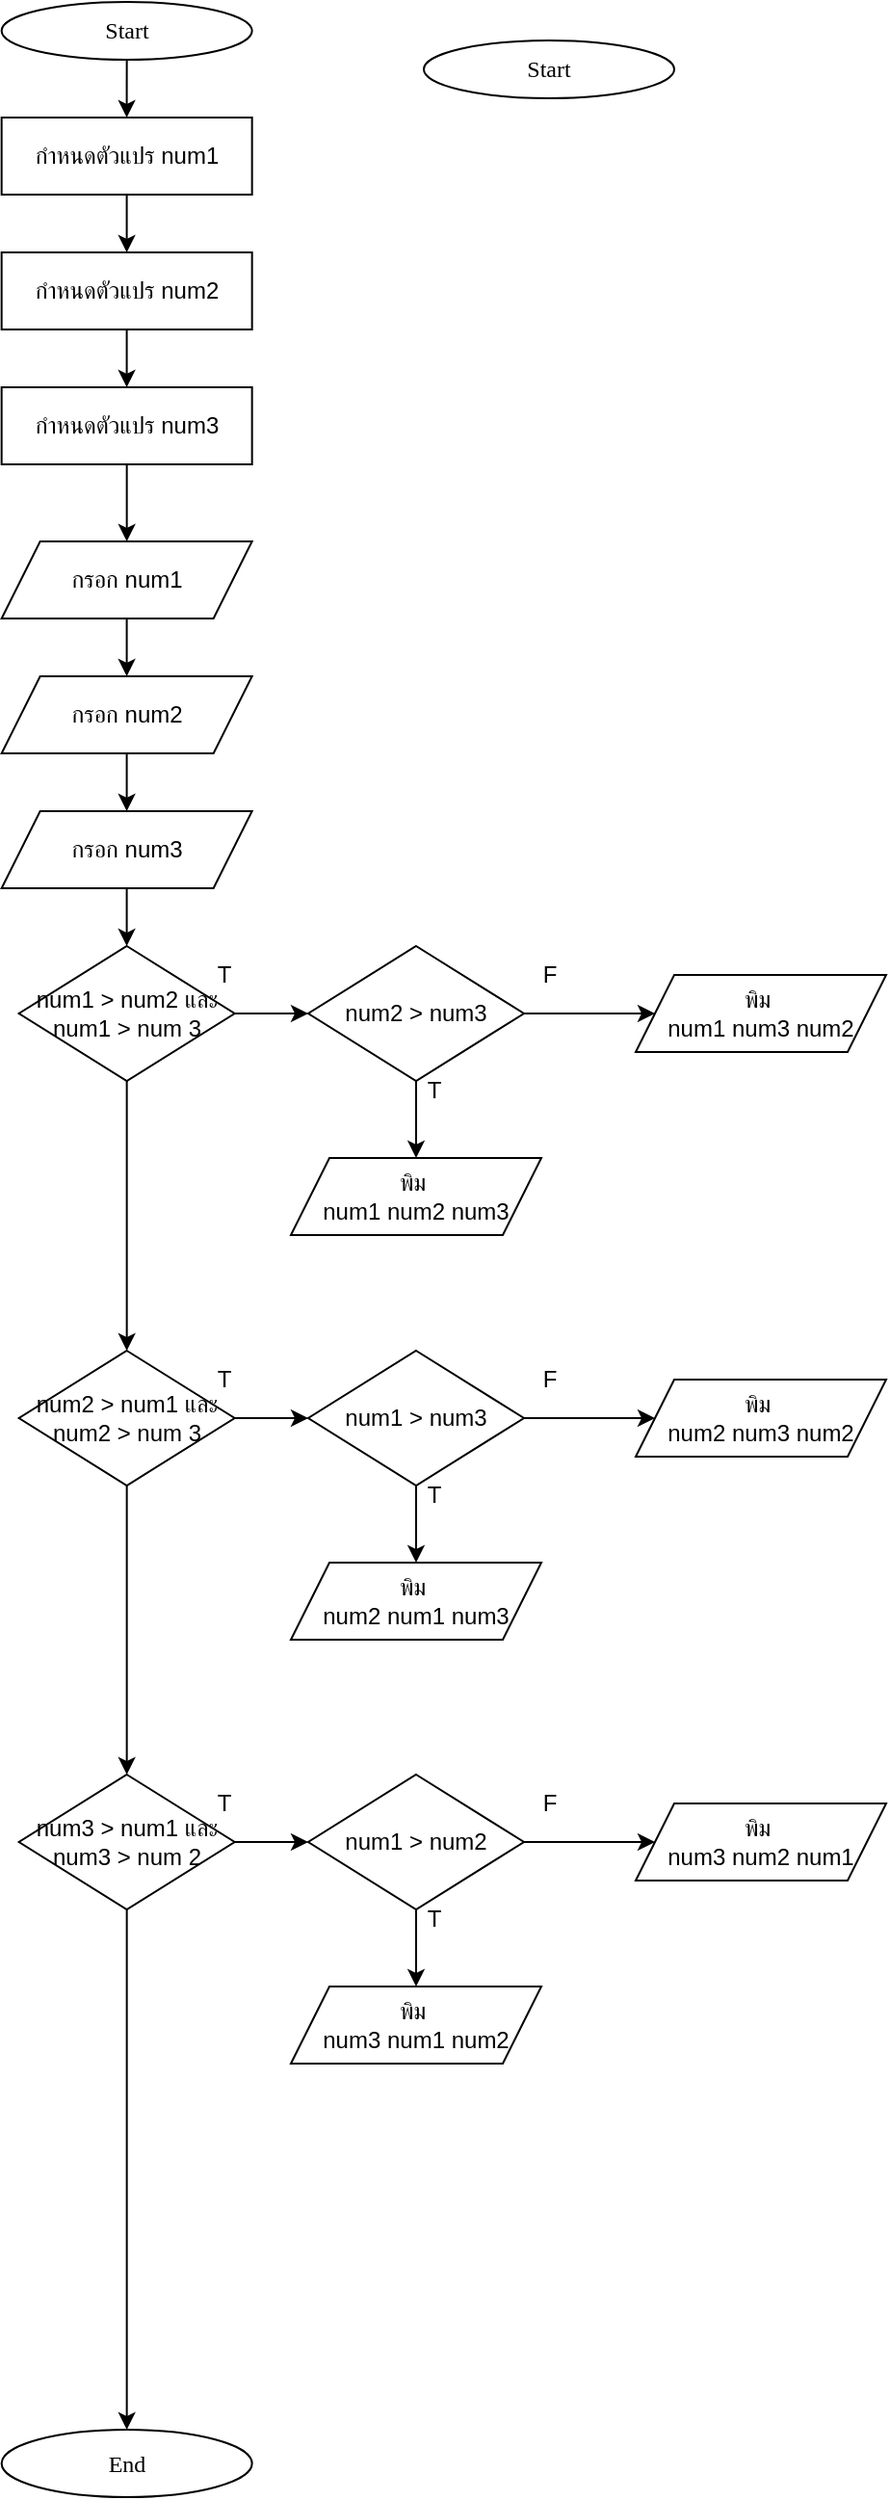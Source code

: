 <mxfile version="24.9.0">
  <diagram name="Page-1" id="am-oiEXU-2CgiihYphID">
    <mxGraphModel dx="2153" dy="706" grid="1" gridSize="10" guides="1" tooltips="1" connect="1" arrows="1" fold="1" page="1" pageScale="1" pageWidth="850" pageHeight="1100" math="0" shadow="0">
      <root>
        <mxCell id="0" />
        <mxCell id="1" parent="0" />
        <mxCell id="r2GQ61UGdVES13xG0Zt3-8" value="" style="edgeStyle=orthogonalEdgeStyle;rounded=0;orthogonalLoop=1;jettySize=auto;html=1;" edge="1" parent="1" source="r2GQ61UGdVES13xG0Zt3-1" target="r2GQ61UGdVES13xG0Zt3-7">
          <mxGeometry relative="1" as="geometry" />
        </mxCell>
        <mxCell id="r2GQ61UGdVES13xG0Zt3-1" value="&lt;font data-font-src=&quot;https://fonts.googleapis.com/css?family=Sarabun&quot; face=&quot;Sarabun&quot;&gt;Start&lt;/font&gt;" style="ellipse;whiteSpace=wrap;html=1;" vertex="1" parent="1">
          <mxGeometry x="-619.17" y="50" width="130" height="30" as="geometry" />
        </mxCell>
        <mxCell id="r2GQ61UGdVES13xG0Zt3-6" value="&lt;font data-font-src=&quot;https://fonts.googleapis.com/css?family=Sarabun&quot; face=&quot;Sarabun&quot;&gt;Start&lt;/font&gt;" style="ellipse;whiteSpace=wrap;html=1;" vertex="1" parent="1">
          <mxGeometry x="-400.0" y="70" width="130" height="30" as="geometry" />
        </mxCell>
        <mxCell id="r2GQ61UGdVES13xG0Zt3-10" value="" style="edgeStyle=orthogonalEdgeStyle;rounded=0;orthogonalLoop=1;jettySize=auto;html=1;" edge="1" parent="1" source="r2GQ61UGdVES13xG0Zt3-7" target="r2GQ61UGdVES13xG0Zt3-9">
          <mxGeometry relative="1" as="geometry" />
        </mxCell>
        <mxCell id="r2GQ61UGdVES13xG0Zt3-7" value="กำหนดตัวแปร num1" style="rounded=0;whiteSpace=wrap;html=1;" vertex="1" parent="1">
          <mxGeometry x="-619.17" y="110" width="130" height="40" as="geometry" />
        </mxCell>
        <mxCell id="r2GQ61UGdVES13xG0Zt3-12" value="" style="edgeStyle=orthogonalEdgeStyle;rounded=0;orthogonalLoop=1;jettySize=auto;html=1;" edge="1" parent="1" source="r2GQ61UGdVES13xG0Zt3-9" target="r2GQ61UGdVES13xG0Zt3-11">
          <mxGeometry relative="1" as="geometry" />
        </mxCell>
        <mxCell id="r2GQ61UGdVES13xG0Zt3-9" value="กำหนดตัวแปร num2" style="rounded=0;whiteSpace=wrap;html=1;" vertex="1" parent="1">
          <mxGeometry x="-619.17" y="180" width="130" height="40" as="geometry" />
        </mxCell>
        <mxCell id="r2GQ61UGdVES13xG0Zt3-14" value="" style="edgeStyle=orthogonalEdgeStyle;rounded=0;orthogonalLoop=1;jettySize=auto;html=1;" edge="1" parent="1" source="r2GQ61UGdVES13xG0Zt3-11" target="r2GQ61UGdVES13xG0Zt3-13">
          <mxGeometry relative="1" as="geometry" />
        </mxCell>
        <mxCell id="r2GQ61UGdVES13xG0Zt3-11" value="กำหนดตัวแปร num3" style="rounded=0;whiteSpace=wrap;html=1;" vertex="1" parent="1">
          <mxGeometry x="-619.17" y="250" width="130" height="40" as="geometry" />
        </mxCell>
        <mxCell id="r2GQ61UGdVES13xG0Zt3-16" value="" style="edgeStyle=orthogonalEdgeStyle;rounded=0;orthogonalLoop=1;jettySize=auto;html=1;" edge="1" parent="1" source="r2GQ61UGdVES13xG0Zt3-13" target="r2GQ61UGdVES13xG0Zt3-15">
          <mxGeometry relative="1" as="geometry" />
        </mxCell>
        <mxCell id="r2GQ61UGdVES13xG0Zt3-13" value="กรอก num1" style="shape=parallelogram;perimeter=parallelogramPerimeter;whiteSpace=wrap;html=1;fixedSize=1;" vertex="1" parent="1">
          <mxGeometry x="-619.17" y="330" width="130" height="40" as="geometry" />
        </mxCell>
        <mxCell id="r2GQ61UGdVES13xG0Zt3-18" value="" style="edgeStyle=orthogonalEdgeStyle;rounded=0;orthogonalLoop=1;jettySize=auto;html=1;" edge="1" parent="1" source="r2GQ61UGdVES13xG0Zt3-15" target="r2GQ61UGdVES13xG0Zt3-17">
          <mxGeometry relative="1" as="geometry" />
        </mxCell>
        <mxCell id="r2GQ61UGdVES13xG0Zt3-15" value="กรอก num2" style="shape=parallelogram;perimeter=parallelogramPerimeter;whiteSpace=wrap;html=1;fixedSize=1;" vertex="1" parent="1">
          <mxGeometry x="-619.17" y="400" width="130" height="40" as="geometry" />
        </mxCell>
        <mxCell id="r2GQ61UGdVES13xG0Zt3-20" value="" style="edgeStyle=orthogonalEdgeStyle;rounded=0;orthogonalLoop=1;jettySize=auto;html=1;" edge="1" parent="1" source="r2GQ61UGdVES13xG0Zt3-17" target="r2GQ61UGdVES13xG0Zt3-19">
          <mxGeometry relative="1" as="geometry" />
        </mxCell>
        <mxCell id="r2GQ61UGdVES13xG0Zt3-17" value="กรอก num3" style="shape=parallelogram;perimeter=parallelogramPerimeter;whiteSpace=wrap;html=1;fixedSize=1;" vertex="1" parent="1">
          <mxGeometry x="-619.17" y="470" width="130" height="40" as="geometry" />
        </mxCell>
        <mxCell id="r2GQ61UGdVES13xG0Zt3-22" value="" style="edgeStyle=orthogonalEdgeStyle;rounded=0;orthogonalLoop=1;jettySize=auto;html=1;" edge="1" parent="1" source="r2GQ61UGdVES13xG0Zt3-19" target="r2GQ61UGdVES13xG0Zt3-21">
          <mxGeometry relative="1" as="geometry" />
        </mxCell>
        <mxCell id="r2GQ61UGdVES13xG0Zt3-53" style="edgeStyle=orthogonalEdgeStyle;rounded=0;orthogonalLoop=1;jettySize=auto;html=1;entryX=0.5;entryY=0;entryDx=0;entryDy=0;" edge="1" parent="1" source="r2GQ61UGdVES13xG0Zt3-19" target="r2GQ61UGdVES13xG0Zt3-32">
          <mxGeometry relative="1" as="geometry" />
        </mxCell>
        <mxCell id="r2GQ61UGdVES13xG0Zt3-19" value="num1 &amp;gt; num2 และ&lt;div&gt;num1 &amp;gt; num 3&lt;/div&gt;" style="rhombus;whiteSpace=wrap;html=1;" vertex="1" parent="1">
          <mxGeometry x="-610.17" y="540" width="112" height="70" as="geometry" />
        </mxCell>
        <mxCell id="r2GQ61UGdVES13xG0Zt3-26" value="" style="edgeStyle=orthogonalEdgeStyle;rounded=0;orthogonalLoop=1;jettySize=auto;html=1;" edge="1" parent="1" source="r2GQ61UGdVES13xG0Zt3-21" target="r2GQ61UGdVES13xG0Zt3-23">
          <mxGeometry relative="1" as="geometry" />
        </mxCell>
        <mxCell id="r2GQ61UGdVES13xG0Zt3-28" value="" style="edgeStyle=orthogonalEdgeStyle;rounded=0;orthogonalLoop=1;jettySize=auto;html=1;" edge="1" parent="1" source="r2GQ61UGdVES13xG0Zt3-21" target="r2GQ61UGdVES13xG0Zt3-25">
          <mxGeometry relative="1" as="geometry" />
        </mxCell>
        <mxCell id="r2GQ61UGdVES13xG0Zt3-21" value="num2 &amp;gt; num3" style="rhombus;whiteSpace=wrap;html=1;" vertex="1" parent="1">
          <mxGeometry x="-460" y="540" width="112" height="70" as="geometry" />
        </mxCell>
        <mxCell id="r2GQ61UGdVES13xG0Zt3-23" value="พิม&amp;nbsp;&lt;div&gt;num1 num2 num3&lt;/div&gt;" style="shape=parallelogram;perimeter=parallelogramPerimeter;whiteSpace=wrap;html=1;fixedSize=1;" vertex="1" parent="1">
          <mxGeometry x="-469.0" y="650" width="130" height="40" as="geometry" />
        </mxCell>
        <mxCell id="r2GQ61UGdVES13xG0Zt3-24" value="T" style="text;html=1;align=center;verticalAlign=middle;resizable=0;points=[];autosize=1;strokeColor=none;fillColor=none;" vertex="1" parent="1">
          <mxGeometry x="-519.17" y="540" width="30" height="30" as="geometry" />
        </mxCell>
        <mxCell id="r2GQ61UGdVES13xG0Zt3-25" value="พิม&amp;nbsp;&lt;div&gt;num1 num3 num2&lt;/div&gt;" style="shape=parallelogram;perimeter=parallelogramPerimeter;whiteSpace=wrap;html=1;fixedSize=1;" vertex="1" parent="1">
          <mxGeometry x="-290.0" y="555" width="130" height="40" as="geometry" />
        </mxCell>
        <mxCell id="r2GQ61UGdVES13xG0Zt3-27" value="T" style="text;html=1;align=center;verticalAlign=middle;resizable=0;points=[];autosize=1;strokeColor=none;fillColor=none;" vertex="1" parent="1">
          <mxGeometry x="-410.0" y="600" width="30" height="30" as="geometry" />
        </mxCell>
        <mxCell id="r2GQ61UGdVES13xG0Zt3-29" value="F" style="text;html=1;align=center;verticalAlign=middle;resizable=0;points=[];autosize=1;strokeColor=none;fillColor=none;" vertex="1" parent="1">
          <mxGeometry x="-350.0" y="540" width="30" height="30" as="geometry" />
        </mxCell>
        <mxCell id="r2GQ61UGdVES13xG0Zt3-31" value="" style="edgeStyle=orthogonalEdgeStyle;rounded=0;orthogonalLoop=1;jettySize=auto;html=1;" edge="1" source="r2GQ61UGdVES13xG0Zt3-32" target="r2GQ61UGdVES13xG0Zt3-35" parent="1">
          <mxGeometry relative="1" as="geometry" />
        </mxCell>
        <mxCell id="r2GQ61UGdVES13xG0Zt3-65" style="edgeStyle=orthogonalEdgeStyle;rounded=0;orthogonalLoop=1;jettySize=auto;html=1;entryX=0.5;entryY=0;entryDx=0;entryDy=0;" edge="1" parent="1" source="r2GQ61UGdVES13xG0Zt3-32" target="r2GQ61UGdVES13xG0Zt3-55">
          <mxGeometry relative="1" as="geometry" />
        </mxCell>
        <mxCell id="r2GQ61UGdVES13xG0Zt3-32" value="num2 &amp;gt; num1 และ&lt;div&gt;num2 &amp;gt; num 3&lt;/div&gt;" style="rhombus;whiteSpace=wrap;html=1;" vertex="1" parent="1">
          <mxGeometry x="-610.17" y="750" width="112" height="70" as="geometry" />
        </mxCell>
        <mxCell id="r2GQ61UGdVES13xG0Zt3-33" value="" style="edgeStyle=orthogonalEdgeStyle;rounded=0;orthogonalLoop=1;jettySize=auto;html=1;" edge="1" source="r2GQ61UGdVES13xG0Zt3-35" target="r2GQ61UGdVES13xG0Zt3-36" parent="1">
          <mxGeometry relative="1" as="geometry" />
        </mxCell>
        <mxCell id="r2GQ61UGdVES13xG0Zt3-34" value="" style="edgeStyle=orthogonalEdgeStyle;rounded=0;orthogonalLoop=1;jettySize=auto;html=1;" edge="1" source="r2GQ61UGdVES13xG0Zt3-35" target="r2GQ61UGdVES13xG0Zt3-38" parent="1">
          <mxGeometry relative="1" as="geometry" />
        </mxCell>
        <mxCell id="r2GQ61UGdVES13xG0Zt3-35" value="num1 &amp;gt; num3" style="rhombus;whiteSpace=wrap;html=1;" vertex="1" parent="1">
          <mxGeometry x="-460" y="750" width="112" height="70" as="geometry" />
        </mxCell>
        <mxCell id="r2GQ61UGdVES13xG0Zt3-36" value="พิม&amp;nbsp;&lt;br&gt;&lt;div&gt;&lt;span style=&quot;background-color: initial;&quot;&gt;num2&lt;/span&gt;&amp;nbsp;num1 num3&lt;/div&gt;" style="shape=parallelogram;perimeter=parallelogramPerimeter;whiteSpace=wrap;html=1;fixedSize=1;" vertex="1" parent="1">
          <mxGeometry x="-469.0" y="860" width="130" height="40" as="geometry" />
        </mxCell>
        <mxCell id="r2GQ61UGdVES13xG0Zt3-37" value="T" style="text;html=1;align=center;verticalAlign=middle;resizable=0;points=[];autosize=1;strokeColor=none;fillColor=none;" vertex="1" parent="1">
          <mxGeometry x="-519.17" y="750" width="30" height="30" as="geometry" />
        </mxCell>
        <mxCell id="r2GQ61UGdVES13xG0Zt3-38" value="พิม&amp;nbsp;&lt;br&gt;&lt;div&gt;&lt;span style=&quot;background-color: initial;&quot;&gt;num2&lt;/span&gt;&amp;nbsp;num3 num2&lt;/div&gt;" style="shape=parallelogram;perimeter=parallelogramPerimeter;whiteSpace=wrap;html=1;fixedSize=1;" vertex="1" parent="1">
          <mxGeometry x="-290.0" y="765" width="130" height="40" as="geometry" />
        </mxCell>
        <mxCell id="r2GQ61UGdVES13xG0Zt3-39" value="T" style="text;html=1;align=center;verticalAlign=middle;resizable=0;points=[];autosize=1;strokeColor=none;fillColor=none;" vertex="1" parent="1">
          <mxGeometry x="-410.0" y="810" width="30" height="30" as="geometry" />
        </mxCell>
        <mxCell id="r2GQ61UGdVES13xG0Zt3-40" value="F" style="text;html=1;align=center;verticalAlign=middle;resizable=0;points=[];autosize=1;strokeColor=none;fillColor=none;" vertex="1" parent="1">
          <mxGeometry x="-350.0" y="750" width="30" height="30" as="geometry" />
        </mxCell>
        <mxCell id="r2GQ61UGdVES13xG0Zt3-54" value="" style="edgeStyle=orthogonalEdgeStyle;rounded=0;orthogonalLoop=1;jettySize=auto;html=1;" edge="1" source="r2GQ61UGdVES13xG0Zt3-55" target="r2GQ61UGdVES13xG0Zt3-58" parent="1">
          <mxGeometry relative="1" as="geometry" />
        </mxCell>
        <mxCell id="r2GQ61UGdVES13xG0Zt3-66" style="edgeStyle=orthogonalEdgeStyle;rounded=0;orthogonalLoop=1;jettySize=auto;html=1;entryX=0.5;entryY=0;entryDx=0;entryDy=0;" edge="1" parent="1" source="r2GQ61UGdVES13xG0Zt3-55" target="r2GQ61UGdVES13xG0Zt3-64">
          <mxGeometry relative="1" as="geometry" />
        </mxCell>
        <mxCell id="r2GQ61UGdVES13xG0Zt3-55" value="num3 &amp;gt; num1 และ&lt;div&gt;num3 &amp;gt; num 2&lt;/div&gt;" style="rhombus;whiteSpace=wrap;html=1;" vertex="1" parent="1">
          <mxGeometry x="-610.17" y="970" width="112" height="70" as="geometry" />
        </mxCell>
        <mxCell id="r2GQ61UGdVES13xG0Zt3-56" value="" style="edgeStyle=orthogonalEdgeStyle;rounded=0;orthogonalLoop=1;jettySize=auto;html=1;" edge="1" source="r2GQ61UGdVES13xG0Zt3-58" target="r2GQ61UGdVES13xG0Zt3-59" parent="1">
          <mxGeometry relative="1" as="geometry" />
        </mxCell>
        <mxCell id="r2GQ61UGdVES13xG0Zt3-57" value="" style="edgeStyle=orthogonalEdgeStyle;rounded=0;orthogonalLoop=1;jettySize=auto;html=1;" edge="1" source="r2GQ61UGdVES13xG0Zt3-58" target="r2GQ61UGdVES13xG0Zt3-61" parent="1">
          <mxGeometry relative="1" as="geometry" />
        </mxCell>
        <mxCell id="r2GQ61UGdVES13xG0Zt3-58" value="num1 &amp;gt; num2" style="rhombus;whiteSpace=wrap;html=1;" vertex="1" parent="1">
          <mxGeometry x="-460" y="970" width="112" height="70" as="geometry" />
        </mxCell>
        <mxCell id="r2GQ61UGdVES13xG0Zt3-59" value="พิม&amp;nbsp;&lt;br&gt;&lt;div&gt;&lt;span style=&quot;background-color: initial;&quot;&gt;num3&lt;/span&gt;&amp;nbsp;num1 num2&lt;/div&gt;" style="shape=parallelogram;perimeter=parallelogramPerimeter;whiteSpace=wrap;html=1;fixedSize=1;" vertex="1" parent="1">
          <mxGeometry x="-469.0" y="1080" width="130" height="40" as="geometry" />
        </mxCell>
        <mxCell id="r2GQ61UGdVES13xG0Zt3-60" value="T" style="text;html=1;align=center;verticalAlign=middle;resizable=0;points=[];autosize=1;strokeColor=none;fillColor=none;" vertex="1" parent="1">
          <mxGeometry x="-519.17" y="970" width="30" height="30" as="geometry" />
        </mxCell>
        <mxCell id="r2GQ61UGdVES13xG0Zt3-61" value="พิม&amp;nbsp;&lt;br&gt;&lt;div&gt;&lt;span style=&quot;background-color: initial;&quot;&gt;num3&lt;/span&gt;&amp;nbsp;num2 num1&lt;/div&gt;" style="shape=parallelogram;perimeter=parallelogramPerimeter;whiteSpace=wrap;html=1;fixedSize=1;" vertex="1" parent="1">
          <mxGeometry x="-290.0" y="985" width="130" height="40" as="geometry" />
        </mxCell>
        <mxCell id="r2GQ61UGdVES13xG0Zt3-62" value="T" style="text;html=1;align=center;verticalAlign=middle;resizable=0;points=[];autosize=1;strokeColor=none;fillColor=none;" vertex="1" parent="1">
          <mxGeometry x="-410.0" y="1030" width="30" height="30" as="geometry" />
        </mxCell>
        <mxCell id="r2GQ61UGdVES13xG0Zt3-63" value="F" style="text;html=1;align=center;verticalAlign=middle;resizable=0;points=[];autosize=1;strokeColor=none;fillColor=none;" vertex="1" parent="1">
          <mxGeometry x="-350.0" y="970" width="30" height="30" as="geometry" />
        </mxCell>
        <mxCell id="r2GQ61UGdVES13xG0Zt3-64" value="&lt;font face=&quot;Sarabun&quot;&gt;End&lt;/font&gt;" style="ellipse;whiteSpace=wrap;html=1;" vertex="1" parent="1">
          <mxGeometry x="-619.17" y="1310" width="130" height="35" as="geometry" />
        </mxCell>
      </root>
    </mxGraphModel>
  </diagram>
</mxfile>
